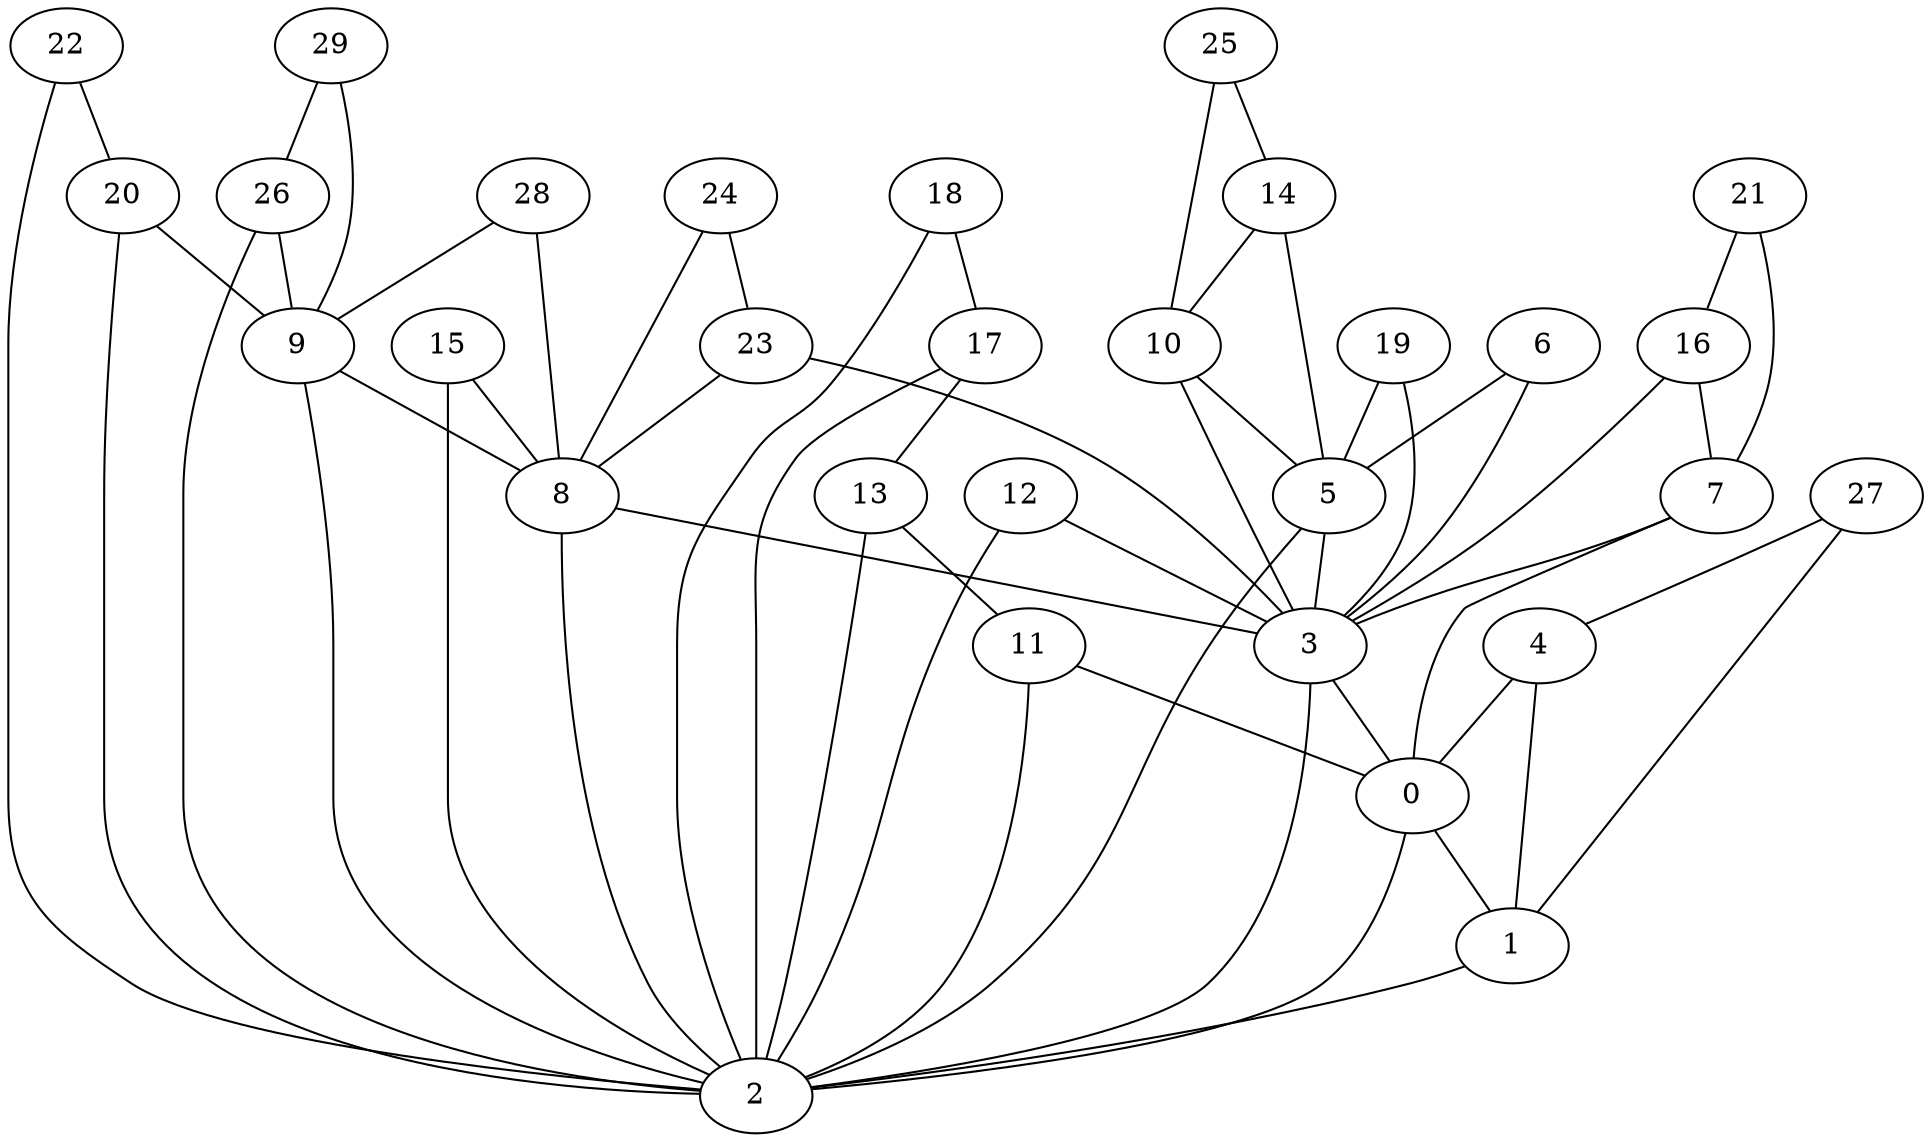 graph {
	0 [label=0]
	1 [label=1]
	2 [label=2]
	3 [label=3]
	4 [label=4]
	5 [label=5]
	6 [label=6]
	7 [label=7]
	8 [label=8]
	9 [label=9]
	10 [label=10]
	11 [label=11]
	12 [label=12]
	13 [label=13]
	14 [label=14]
	15 [label=15]
	16 [label=16]
	17 [label=17]
	18 [label=18]
	19 [label=19]
	20 [label=20]
	21 [label=21]
	22 [label=22]
	23 [label=23]
	24 [label=24]
	25 [label=25]
	26 [label=26]
	27 [label=27]
	28 [label=28]
	29 [label=29]
	0 -- 1
	1 -- 2
	2 -- 0
	3 -- 2
	3 -- 0
	4 -- 0
	4 -- 1
	5 -- 3
	5 -- 2
	6 -- 5
	6 -- 3
	7 -- 3
	7 -- 0
	8 -- 3
	8 -- 2
	9 -- 8
	9 -- 2
	10 -- 5
	10 -- 3
	11 -- 2
	11 -- 0
	12 -- 3
	12 -- 2
	13 -- 11
	13 -- 2
	14 -- 10
	14 -- 5
	15 -- 8
	15 -- 2
	16 -- 7
	16 -- 3
	17 -- 13
	17 -- 2
	18 -- 17
	18 -- 2
	19 -- 5
	19 -- 3
	20 -- 9
	20 -- 2
	21 -- 16
	21 -- 7
	22 -- 20
	22 -- 2
	23 -- 8
	23 -- 3
	24 -- 23
	24 -- 8
	25 -- 14
	25 -- 10
	26 -- 9
	26 -- 2
	27 -- 4
	27 -- 1
	28 -- 9
	28 -- 8
	29 -- 26
	29 -- 9
}
